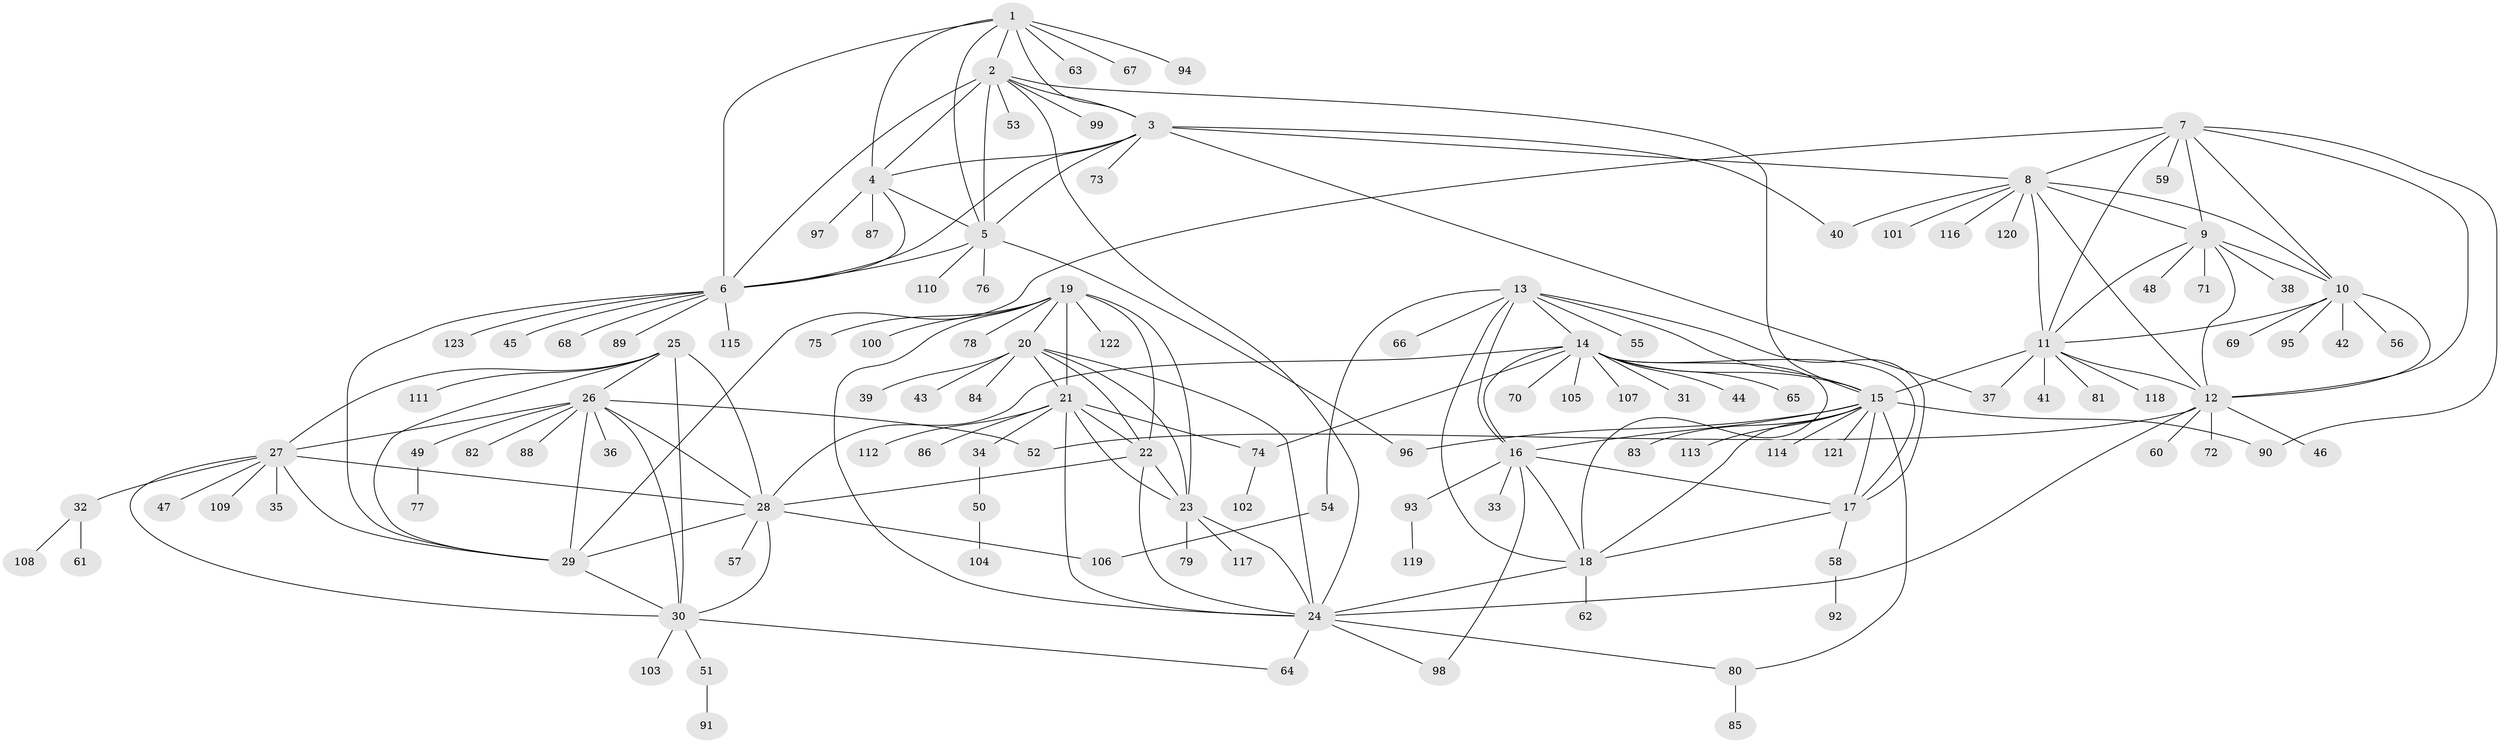 // Generated by graph-tools (version 1.1) at 2025/50/03/09/25 03:50:42]
// undirected, 123 vertices, 188 edges
graph export_dot {
graph [start="1"]
  node [color=gray90,style=filled];
  1;
  2;
  3;
  4;
  5;
  6;
  7;
  8;
  9;
  10;
  11;
  12;
  13;
  14;
  15;
  16;
  17;
  18;
  19;
  20;
  21;
  22;
  23;
  24;
  25;
  26;
  27;
  28;
  29;
  30;
  31;
  32;
  33;
  34;
  35;
  36;
  37;
  38;
  39;
  40;
  41;
  42;
  43;
  44;
  45;
  46;
  47;
  48;
  49;
  50;
  51;
  52;
  53;
  54;
  55;
  56;
  57;
  58;
  59;
  60;
  61;
  62;
  63;
  64;
  65;
  66;
  67;
  68;
  69;
  70;
  71;
  72;
  73;
  74;
  75;
  76;
  77;
  78;
  79;
  80;
  81;
  82;
  83;
  84;
  85;
  86;
  87;
  88;
  89;
  90;
  91;
  92;
  93;
  94;
  95;
  96;
  97;
  98;
  99;
  100;
  101;
  102;
  103;
  104;
  105;
  106;
  107;
  108;
  109;
  110;
  111;
  112;
  113;
  114;
  115;
  116;
  117;
  118;
  119;
  120;
  121;
  122;
  123;
  1 -- 2;
  1 -- 3;
  1 -- 4;
  1 -- 5;
  1 -- 6;
  1 -- 63;
  1 -- 67;
  1 -- 94;
  2 -- 3;
  2 -- 4;
  2 -- 5;
  2 -- 6;
  2 -- 15;
  2 -- 24;
  2 -- 53;
  2 -- 99;
  3 -- 4;
  3 -- 5;
  3 -- 6;
  3 -- 8;
  3 -- 37;
  3 -- 40;
  3 -- 73;
  4 -- 5;
  4 -- 6;
  4 -- 87;
  4 -- 97;
  5 -- 6;
  5 -- 76;
  5 -- 96;
  5 -- 110;
  6 -- 29;
  6 -- 45;
  6 -- 68;
  6 -- 89;
  6 -- 115;
  6 -- 123;
  7 -- 8;
  7 -- 9;
  7 -- 10;
  7 -- 11;
  7 -- 12;
  7 -- 29;
  7 -- 59;
  7 -- 90;
  8 -- 9;
  8 -- 10;
  8 -- 11;
  8 -- 12;
  8 -- 40;
  8 -- 101;
  8 -- 116;
  8 -- 120;
  9 -- 10;
  9 -- 11;
  9 -- 12;
  9 -- 38;
  9 -- 48;
  9 -- 71;
  10 -- 11;
  10 -- 12;
  10 -- 42;
  10 -- 56;
  10 -- 69;
  10 -- 95;
  11 -- 12;
  11 -- 15;
  11 -- 37;
  11 -- 41;
  11 -- 81;
  11 -- 118;
  12 -- 24;
  12 -- 46;
  12 -- 52;
  12 -- 60;
  12 -- 72;
  13 -- 14;
  13 -- 15;
  13 -- 16;
  13 -- 17;
  13 -- 18;
  13 -- 54;
  13 -- 55;
  13 -- 66;
  14 -- 15;
  14 -- 16;
  14 -- 17;
  14 -- 18;
  14 -- 28;
  14 -- 31;
  14 -- 44;
  14 -- 65;
  14 -- 70;
  14 -- 74;
  14 -- 105;
  14 -- 107;
  15 -- 16;
  15 -- 17;
  15 -- 18;
  15 -- 80;
  15 -- 83;
  15 -- 90;
  15 -- 96;
  15 -- 113;
  15 -- 114;
  15 -- 121;
  16 -- 17;
  16 -- 18;
  16 -- 33;
  16 -- 93;
  16 -- 98;
  17 -- 18;
  17 -- 58;
  18 -- 24;
  18 -- 62;
  19 -- 20;
  19 -- 21;
  19 -- 22;
  19 -- 23;
  19 -- 24;
  19 -- 75;
  19 -- 78;
  19 -- 100;
  19 -- 122;
  20 -- 21;
  20 -- 22;
  20 -- 23;
  20 -- 24;
  20 -- 39;
  20 -- 43;
  20 -- 84;
  21 -- 22;
  21 -- 23;
  21 -- 24;
  21 -- 34;
  21 -- 74;
  21 -- 86;
  21 -- 112;
  22 -- 23;
  22 -- 24;
  22 -- 28;
  23 -- 24;
  23 -- 79;
  23 -- 117;
  24 -- 64;
  24 -- 80;
  24 -- 98;
  25 -- 26;
  25 -- 27;
  25 -- 28;
  25 -- 29;
  25 -- 30;
  25 -- 111;
  26 -- 27;
  26 -- 28;
  26 -- 29;
  26 -- 30;
  26 -- 36;
  26 -- 49;
  26 -- 52;
  26 -- 82;
  26 -- 88;
  27 -- 28;
  27 -- 29;
  27 -- 30;
  27 -- 32;
  27 -- 35;
  27 -- 47;
  27 -- 109;
  28 -- 29;
  28 -- 30;
  28 -- 57;
  28 -- 106;
  29 -- 30;
  30 -- 51;
  30 -- 64;
  30 -- 103;
  32 -- 61;
  32 -- 108;
  34 -- 50;
  49 -- 77;
  50 -- 104;
  51 -- 91;
  54 -- 106;
  58 -- 92;
  74 -- 102;
  80 -- 85;
  93 -- 119;
}
